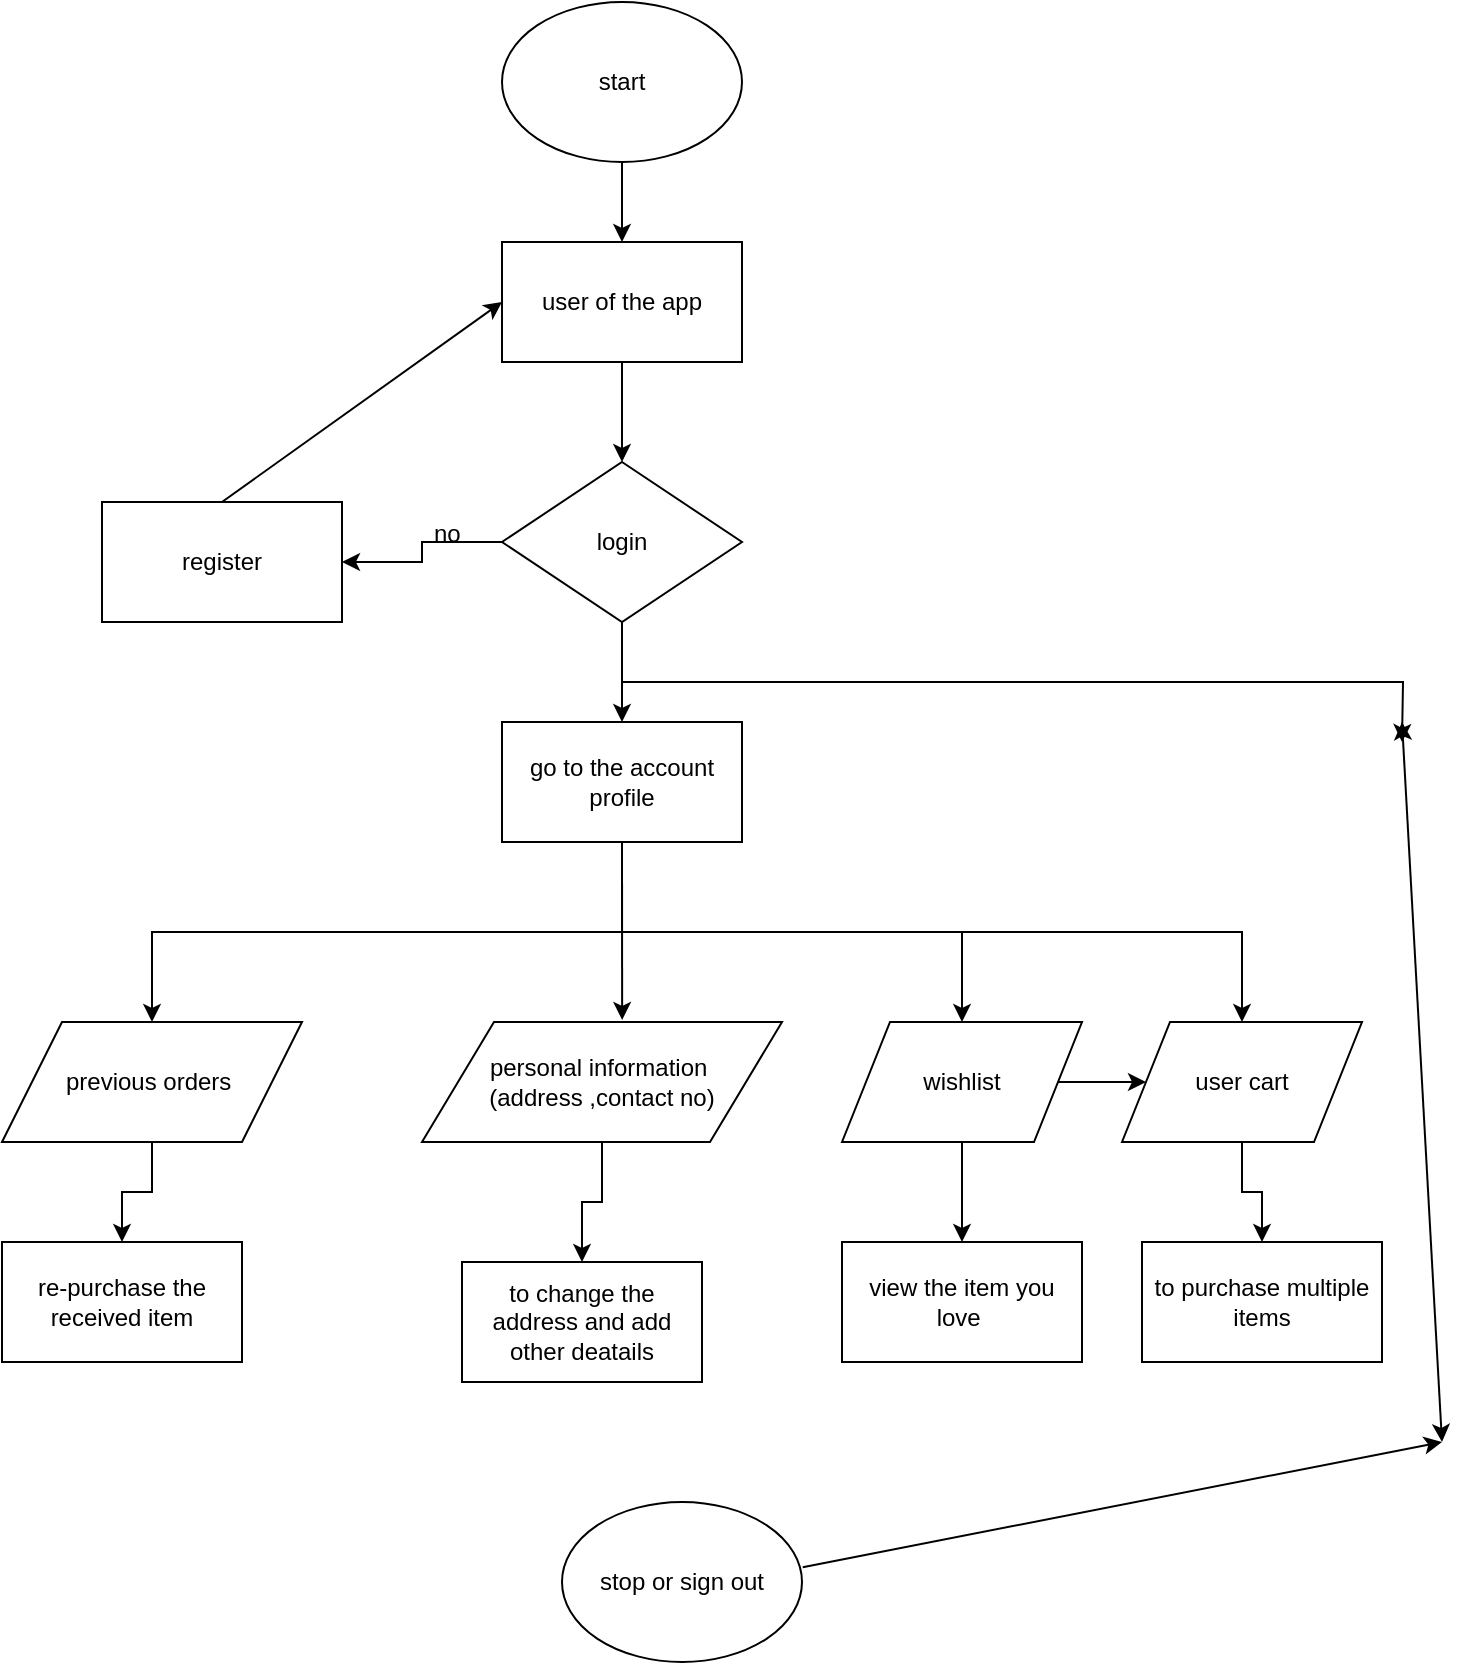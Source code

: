 <mxfile version="12.1.3" type="device" pages="1"><diagram id="U0zJ7wHMcAn-vA-bVrbm" name="Page-1"><mxGraphModel dx="1024" dy="530" grid="1" gridSize="10" guides="1" tooltips="1" connect="1" arrows="1" fold="1" page="1" pageScale="1" pageWidth="827" pageHeight="1169" math="0" shadow="0"><root><mxCell id="0"/><mxCell id="1" parent="0"/><mxCell id="ph8pChpYibRP5yaT9nO_-9" style="edgeStyle=none;rounded=0;jumpStyle=gap;orthogonalLoop=1;jettySize=auto;html=1;exitX=0.5;exitY=1;exitDx=0;exitDy=0;entryX=0.5;entryY=0;entryDx=0;entryDy=0;" edge="1" parent="1" source="ph8pChpYibRP5yaT9nO_-1" target="ph8pChpYibRP5yaT9nO_-2"><mxGeometry relative="1" as="geometry"/></mxCell><mxCell id="ph8pChpYibRP5yaT9nO_-1" value="start" style="ellipse;whiteSpace=wrap;html=1;" vertex="1" parent="1"><mxGeometry x="330" y="40" width="120" height="80" as="geometry"/></mxCell><mxCell id="ph8pChpYibRP5yaT9nO_-6" style="edgeStyle=orthogonalEdgeStyle;rounded=0;orthogonalLoop=1;jettySize=auto;html=1;exitX=0.5;exitY=1;exitDx=0;exitDy=0;entryX=0.5;entryY=0;entryDx=0;entryDy=0;" edge="1" parent="1" source="ph8pChpYibRP5yaT9nO_-2" target="ph8pChpYibRP5yaT9nO_-3"><mxGeometry relative="1" as="geometry"/></mxCell><mxCell id="ph8pChpYibRP5yaT9nO_-2" value="user of the app" style="rounded=0;whiteSpace=wrap;html=1;" vertex="1" parent="1"><mxGeometry x="330" y="160" width="120" height="60" as="geometry"/></mxCell><mxCell id="ph8pChpYibRP5yaT9nO_-5" style="rounded=0;orthogonalLoop=1;jettySize=auto;html=1;exitX=0;exitY=0.5;exitDx=0;exitDy=0;entryX=1;entryY=0.5;entryDx=0;entryDy=0;edgeStyle=orthogonalEdgeStyle;" edge="1" parent="1" source="ph8pChpYibRP5yaT9nO_-3" target="ph8pChpYibRP5yaT9nO_-4"><mxGeometry relative="1" as="geometry"/></mxCell><mxCell id="ph8pChpYibRP5yaT9nO_-25" style="edgeStyle=orthogonalEdgeStyle;rounded=0;jumpStyle=gap;orthogonalLoop=1;jettySize=auto;html=1;exitX=0.5;exitY=1;exitDx=0;exitDy=0;entryX=0.5;entryY=0;entryDx=0;entryDy=0;" edge="1" parent="1" source="ph8pChpYibRP5yaT9nO_-3" target="ph8pChpYibRP5yaT9nO_-17"><mxGeometry relative="1" as="geometry"/></mxCell><mxCell id="ph8pChpYibRP5yaT9nO_-41" style="edgeStyle=orthogonalEdgeStyle;rounded=0;jumpStyle=gap;orthogonalLoop=1;jettySize=auto;html=1;exitX=0.5;exitY=1;exitDx=0;exitDy=0;" edge="1" parent="1" source="ph8pChpYibRP5yaT9nO_-3"><mxGeometry relative="1" as="geometry"><mxPoint x="780" y="410" as="targetPoint"/></mxGeometry></mxCell><mxCell id="ph8pChpYibRP5yaT9nO_-3" value="login" style="rhombus;whiteSpace=wrap;html=1;" vertex="1" parent="1"><mxGeometry x="330" y="270" width="120" height="80" as="geometry"/></mxCell><mxCell id="ph8pChpYibRP5yaT9nO_-8" style="rounded=0;orthogonalLoop=1;jettySize=auto;html=1;exitX=0.5;exitY=0;exitDx=0;exitDy=0;entryX=0;entryY=0.5;entryDx=0;entryDy=0;jumpStyle=gap;" edge="1" parent="1" source="ph8pChpYibRP5yaT9nO_-4" target="ph8pChpYibRP5yaT9nO_-2"><mxGeometry relative="1" as="geometry"/></mxCell><mxCell id="ph8pChpYibRP5yaT9nO_-4" value="register" style="rounded=0;whiteSpace=wrap;html=1;" vertex="1" parent="1"><mxGeometry x="130" y="290" width="120" height="60" as="geometry"/></mxCell><mxCell id="ph8pChpYibRP5yaT9nO_-10" value="no" style="text;html=1;resizable=0;points=[];autosize=1;align=left;verticalAlign=top;spacingTop=-4;" vertex="1" parent="1"><mxGeometry x="294" y="296" width="30" height="20" as="geometry"/></mxCell><mxCell id="ph8pChpYibRP5yaT9nO_-21" style="edgeStyle=orthogonalEdgeStyle;rounded=0;jumpStyle=gap;orthogonalLoop=1;jettySize=auto;html=1;exitX=0.5;exitY=1;exitDx=0;exitDy=0;entryX=0.5;entryY=0;entryDx=0;entryDy=0;" edge="1" parent="1" source="ph8pChpYibRP5yaT9nO_-17" target="ph8pChpYibRP5yaT9nO_-20"><mxGeometry relative="1" as="geometry"><Array as="points"><mxPoint x="390" y="505"/><mxPoint x="155" y="505"/></Array></mxGeometry></mxCell><mxCell id="ph8pChpYibRP5yaT9nO_-23" style="edgeStyle=orthogonalEdgeStyle;rounded=0;jumpStyle=gap;orthogonalLoop=1;jettySize=auto;html=1;exitX=0.5;exitY=1;exitDx=0;exitDy=0;entryX=0.556;entryY=-0.017;entryDx=0;entryDy=0;entryPerimeter=0;" edge="1" parent="1" source="ph8pChpYibRP5yaT9nO_-17" target="ph8pChpYibRP5yaT9nO_-22"><mxGeometry relative="1" as="geometry"/></mxCell><mxCell id="ph8pChpYibRP5yaT9nO_-28" style="edgeStyle=orthogonalEdgeStyle;rounded=0;jumpStyle=gap;orthogonalLoop=1;jettySize=auto;html=1;exitX=0.5;exitY=1;exitDx=0;exitDy=0;entryX=0.5;entryY=0;entryDx=0;entryDy=0;" edge="1" parent="1" source="ph8pChpYibRP5yaT9nO_-17" target="ph8pChpYibRP5yaT9nO_-24"><mxGeometry relative="1" as="geometry"/></mxCell><mxCell id="ph8pChpYibRP5yaT9nO_-29" style="edgeStyle=orthogonalEdgeStyle;rounded=0;jumpStyle=gap;orthogonalLoop=1;jettySize=auto;html=1;exitX=0.5;exitY=1;exitDx=0;exitDy=0;entryX=0.5;entryY=0;entryDx=0;entryDy=0;" edge="1" parent="1" source="ph8pChpYibRP5yaT9nO_-17" target="ph8pChpYibRP5yaT9nO_-26"><mxGeometry relative="1" as="geometry"/></mxCell><mxCell id="ph8pChpYibRP5yaT9nO_-17" value="go to the account profile" style="rounded=0;whiteSpace=wrap;html=1;" vertex="1" parent="1"><mxGeometry x="330" y="400" width="120" height="60" as="geometry"/></mxCell><mxCell id="ph8pChpYibRP5yaT9nO_-32" style="edgeStyle=orthogonalEdgeStyle;rounded=0;jumpStyle=gap;orthogonalLoop=1;jettySize=auto;html=1;exitX=0.5;exitY=1;exitDx=0;exitDy=0;" edge="1" parent="1" source="ph8pChpYibRP5yaT9nO_-20" target="ph8pChpYibRP5yaT9nO_-30"><mxGeometry relative="1" as="geometry"/></mxCell><mxCell id="ph8pChpYibRP5yaT9nO_-20" value="previous orders&amp;nbsp;" style="shape=parallelogram;perimeter=parallelogramPerimeter;whiteSpace=wrap;html=1;" vertex="1" parent="1"><mxGeometry x="80" y="550" width="150" height="60" as="geometry"/></mxCell><mxCell id="ph8pChpYibRP5yaT9nO_-33" style="edgeStyle=orthogonalEdgeStyle;rounded=0;jumpStyle=gap;orthogonalLoop=1;jettySize=auto;html=1;exitX=0.5;exitY=1;exitDx=0;exitDy=0;" edge="1" parent="1" source="ph8pChpYibRP5yaT9nO_-22" target="ph8pChpYibRP5yaT9nO_-31"><mxGeometry relative="1" as="geometry"/></mxCell><mxCell id="ph8pChpYibRP5yaT9nO_-22" value="personal information&amp;nbsp;&lt;br&gt;(address ,contact no)" style="shape=parallelogram;perimeter=parallelogramPerimeter;whiteSpace=wrap;html=1;" vertex="1" parent="1"><mxGeometry x="290" y="550" width="180" height="60" as="geometry"/></mxCell><mxCell id="ph8pChpYibRP5yaT9nO_-35" style="edgeStyle=orthogonalEdgeStyle;rounded=0;jumpStyle=gap;orthogonalLoop=1;jettySize=auto;html=1;exitX=1;exitY=0.5;exitDx=0;exitDy=0;entryX=0;entryY=0.5;entryDx=0;entryDy=0;" edge="1" parent="1" source="ph8pChpYibRP5yaT9nO_-24" target="ph8pChpYibRP5yaT9nO_-26"><mxGeometry relative="1" as="geometry"/></mxCell><mxCell id="ph8pChpYibRP5yaT9nO_-36" style="edgeStyle=orthogonalEdgeStyle;rounded=0;jumpStyle=gap;orthogonalLoop=1;jettySize=auto;html=1;exitX=0.5;exitY=1;exitDx=0;exitDy=0;entryX=0.5;entryY=0;entryDx=0;entryDy=0;" edge="1" parent="1" source="ph8pChpYibRP5yaT9nO_-24" target="ph8pChpYibRP5yaT9nO_-34"><mxGeometry relative="1" as="geometry"/></mxCell><mxCell id="ph8pChpYibRP5yaT9nO_-24" value="wishlist" style="shape=parallelogram;perimeter=parallelogramPerimeter;whiteSpace=wrap;html=1;" vertex="1" parent="1"><mxGeometry x="500" y="550" width="120" height="60" as="geometry"/></mxCell><mxCell id="ph8pChpYibRP5yaT9nO_-38" style="edgeStyle=orthogonalEdgeStyle;rounded=0;jumpStyle=gap;orthogonalLoop=1;jettySize=auto;html=1;exitX=0.5;exitY=1;exitDx=0;exitDy=0;entryX=0.5;entryY=0;entryDx=0;entryDy=0;" edge="1" parent="1" source="ph8pChpYibRP5yaT9nO_-26" target="ph8pChpYibRP5yaT9nO_-37"><mxGeometry relative="1" as="geometry"/></mxCell><mxCell id="ph8pChpYibRP5yaT9nO_-26" value="user cart" style="shape=parallelogram;perimeter=parallelogramPerimeter;whiteSpace=wrap;html=1;" vertex="1" parent="1"><mxGeometry x="640" y="550" width="120" height="60" as="geometry"/></mxCell><mxCell id="ph8pChpYibRP5yaT9nO_-30" value="re-purchase the received item" style="rounded=0;whiteSpace=wrap;html=1;" vertex="1" parent="1"><mxGeometry x="80" y="660" width="120" height="60" as="geometry"/></mxCell><mxCell id="ph8pChpYibRP5yaT9nO_-31" value="to change the address and add other deatails" style="rounded=0;whiteSpace=wrap;html=1;" vertex="1" parent="1"><mxGeometry x="310" y="670" width="120" height="60" as="geometry"/></mxCell><mxCell id="ph8pChpYibRP5yaT9nO_-34" value="view the item you love&amp;nbsp;" style="rounded=0;whiteSpace=wrap;html=1;" vertex="1" parent="1"><mxGeometry x="500" y="660" width="120" height="60" as="geometry"/></mxCell><mxCell id="ph8pChpYibRP5yaT9nO_-37" value="to purchase multiple items" style="rounded=0;whiteSpace=wrap;html=1;" vertex="1" parent="1"><mxGeometry x="650" y="660" width="120" height="60" as="geometry"/></mxCell><mxCell id="ph8pChpYibRP5yaT9nO_-40" value="stop or sign out" style="ellipse;whiteSpace=wrap;html=1;" vertex="1" parent="1"><mxGeometry x="360" y="790" width="120" height="80" as="geometry"/></mxCell><mxCell id="ph8pChpYibRP5yaT9nO_-42" value="" style="endArrow=classic;html=1;exitX=1.003;exitY=0.408;exitDx=0;exitDy=0;exitPerimeter=0;" edge="1" parent="1" source="ph8pChpYibRP5yaT9nO_-40"><mxGeometry width="50" height="50" relative="1" as="geometry"><mxPoint x="600" y="840" as="sourcePoint"/><mxPoint x="800" y="760" as="targetPoint"/><Array as="points"/></mxGeometry></mxCell><mxCell id="ph8pChpYibRP5yaT9nO_-43" value="" style="endArrow=classic;startArrow=classic;html=1;" edge="1" parent="1"><mxGeometry width="50" height="50" relative="1" as="geometry"><mxPoint x="800" y="760" as="sourcePoint"/><mxPoint x="780" y="400" as="targetPoint"/></mxGeometry></mxCell></root></mxGraphModel></diagram></mxfile>